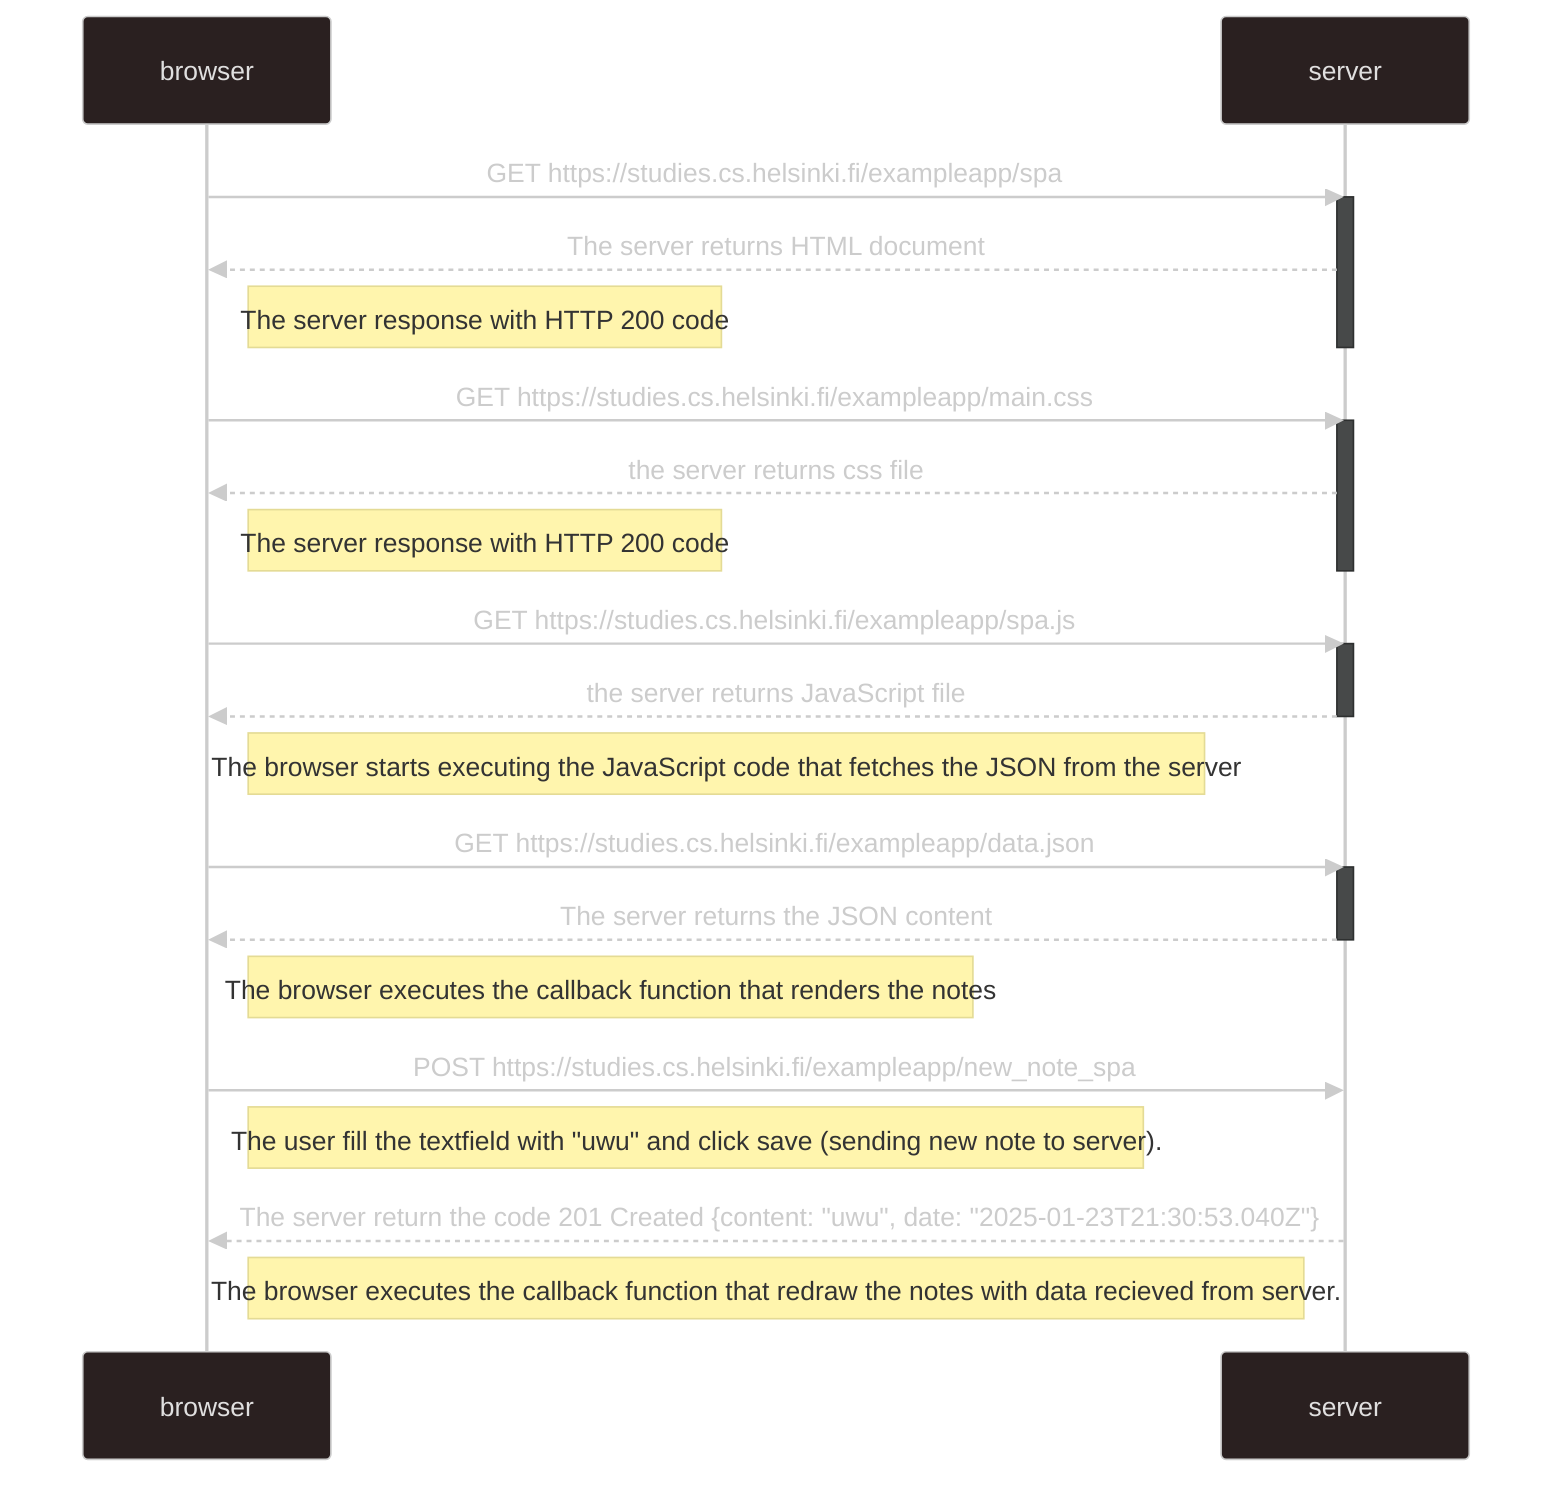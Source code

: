 ---
config:
  theme: neo-dark
---
sequenceDiagram
    participant browser
    participant server
    
    browser->>server: GET https://studies.cs.helsinki.fi/exampleapp/spa
    activate server
    server-->>browser: The server returns HTML document
    Note right of browser: The server response with HTTP 200 code
    deactivate server
    browser->>server: GET https://studies.cs.helsinki.fi/exampleapp/main.css
    activate server
    server-->>browser: the server returns css file
    Note right of browser: The server response with HTTP 200 code
    deactivate server
    browser->>server: GET https://studies.cs.helsinki.fi/exampleapp/spa.js
    activate server
    server-->>browser: the server returns JavaScript file
    deactivate server
    Note right of browser: The browser starts executing the JavaScript code that fetches the JSON from the server
    browser->>server: GET https://studies.cs.helsinki.fi/exampleapp/data.json
    activate server
    server-->>browser: The server returns the JSON content
    deactivate server
    Note right of browser: The browser executes the callback function that renders the notes
    browser->>server: POST https://studies.cs.helsinki.fi/exampleapp/new_note_spa
    Note right of browser: The user fill the textfield with "uwu" and click save (sending new note to server).
    server-->>browser: The server return the code 201 Created {content: "uwu", date: "2025-01-23T21:30:53.040Z"}
    Note right of browser: The browser executes the callback function that redraw the notes with data recieved from server.